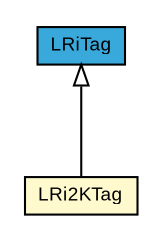 #!/usr/local/bin/dot
#
# Class diagram 
# Generated by UMLGraph version R5_7_2-3-gee82a7 (http://www.umlgraph.org/)
#

digraph G {
	edge [fontname="arial",fontsize=10,labelfontname="arial",labelfontsize=10];
	node [fontname="arial",fontsize=10,shape=plaintext];
	nodesep=0.25;
	ranksep=0.5;
	// com.st.st25sdk.type5.lri.LRiTag
	c15726 [label=<<table title="com.st.st25sdk.type5.lri.LRiTag" border="0" cellborder="1" cellspacing="0" cellpadding="2" port="p" bgcolor="#39a9dc" href="./LRiTag.html">
		<tr><td><table border="0" cellspacing="0" cellpadding="1">
<tr><td align="center" balign="center"> LRiTag </td></tr>
		</table></td></tr>
		</table>>, URL="./LRiTag.html", fontname="arial", fontcolor="black", fontsize=9.0];
	// com.st.st25sdk.type5.lri.LRi2KTag
	c15729 [label=<<table title="com.st.st25sdk.type5.lri.LRi2KTag" border="0" cellborder="1" cellspacing="0" cellpadding="2" port="p" bgcolor="lemonChiffon" href="./LRi2KTag.html">
		<tr><td><table border="0" cellspacing="0" cellpadding="1">
<tr><td align="center" balign="center"> LRi2KTag </td></tr>
		</table></td></tr>
		</table>>, URL="./LRi2KTag.html", fontname="arial", fontcolor="black", fontsize=9.0];
	//com.st.st25sdk.type5.lri.LRi2KTag extends com.st.st25sdk.type5.lri.LRiTag
	c15726:p -> c15729:p [dir=back,arrowtail=empty];
}


